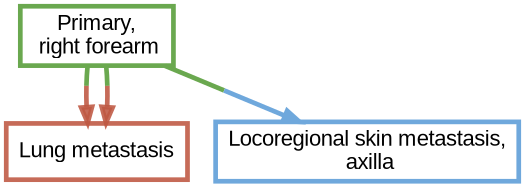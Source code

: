 digraph  {
dpi=600;size=3.5;
"Primary,\n right forearm" [color="#6aa84f", fillcolor=white, fontname=Arial, penwidth="3.0", shape=box];
"Lung metastasis" [color="#be5742e1", fillcolor=white, fontname=Arial, penwidth="3.0", shape=box];
"Locoregional skin metastasis,\n axilla" [color="#6fa8dc", fillcolor=white, fontname=Arial, penwidth="3.0", shape=box];
"Primary,\n right forearm" -> "Lung metastasis"  [color="#6aa84f;0.5:#be5742e1", key=0, penwidth=3];
"Primary,\n right forearm" -> "Lung metastasis"  [color="#6aa84f;0.5:#be5742e1", key=1, penwidth=3];
"Primary,\n right forearm" -> "Locoregional skin metastasis,\n axilla"  [color="#6aa84f;0.5:#6fa8dc", key=0, penwidth=3];
}

